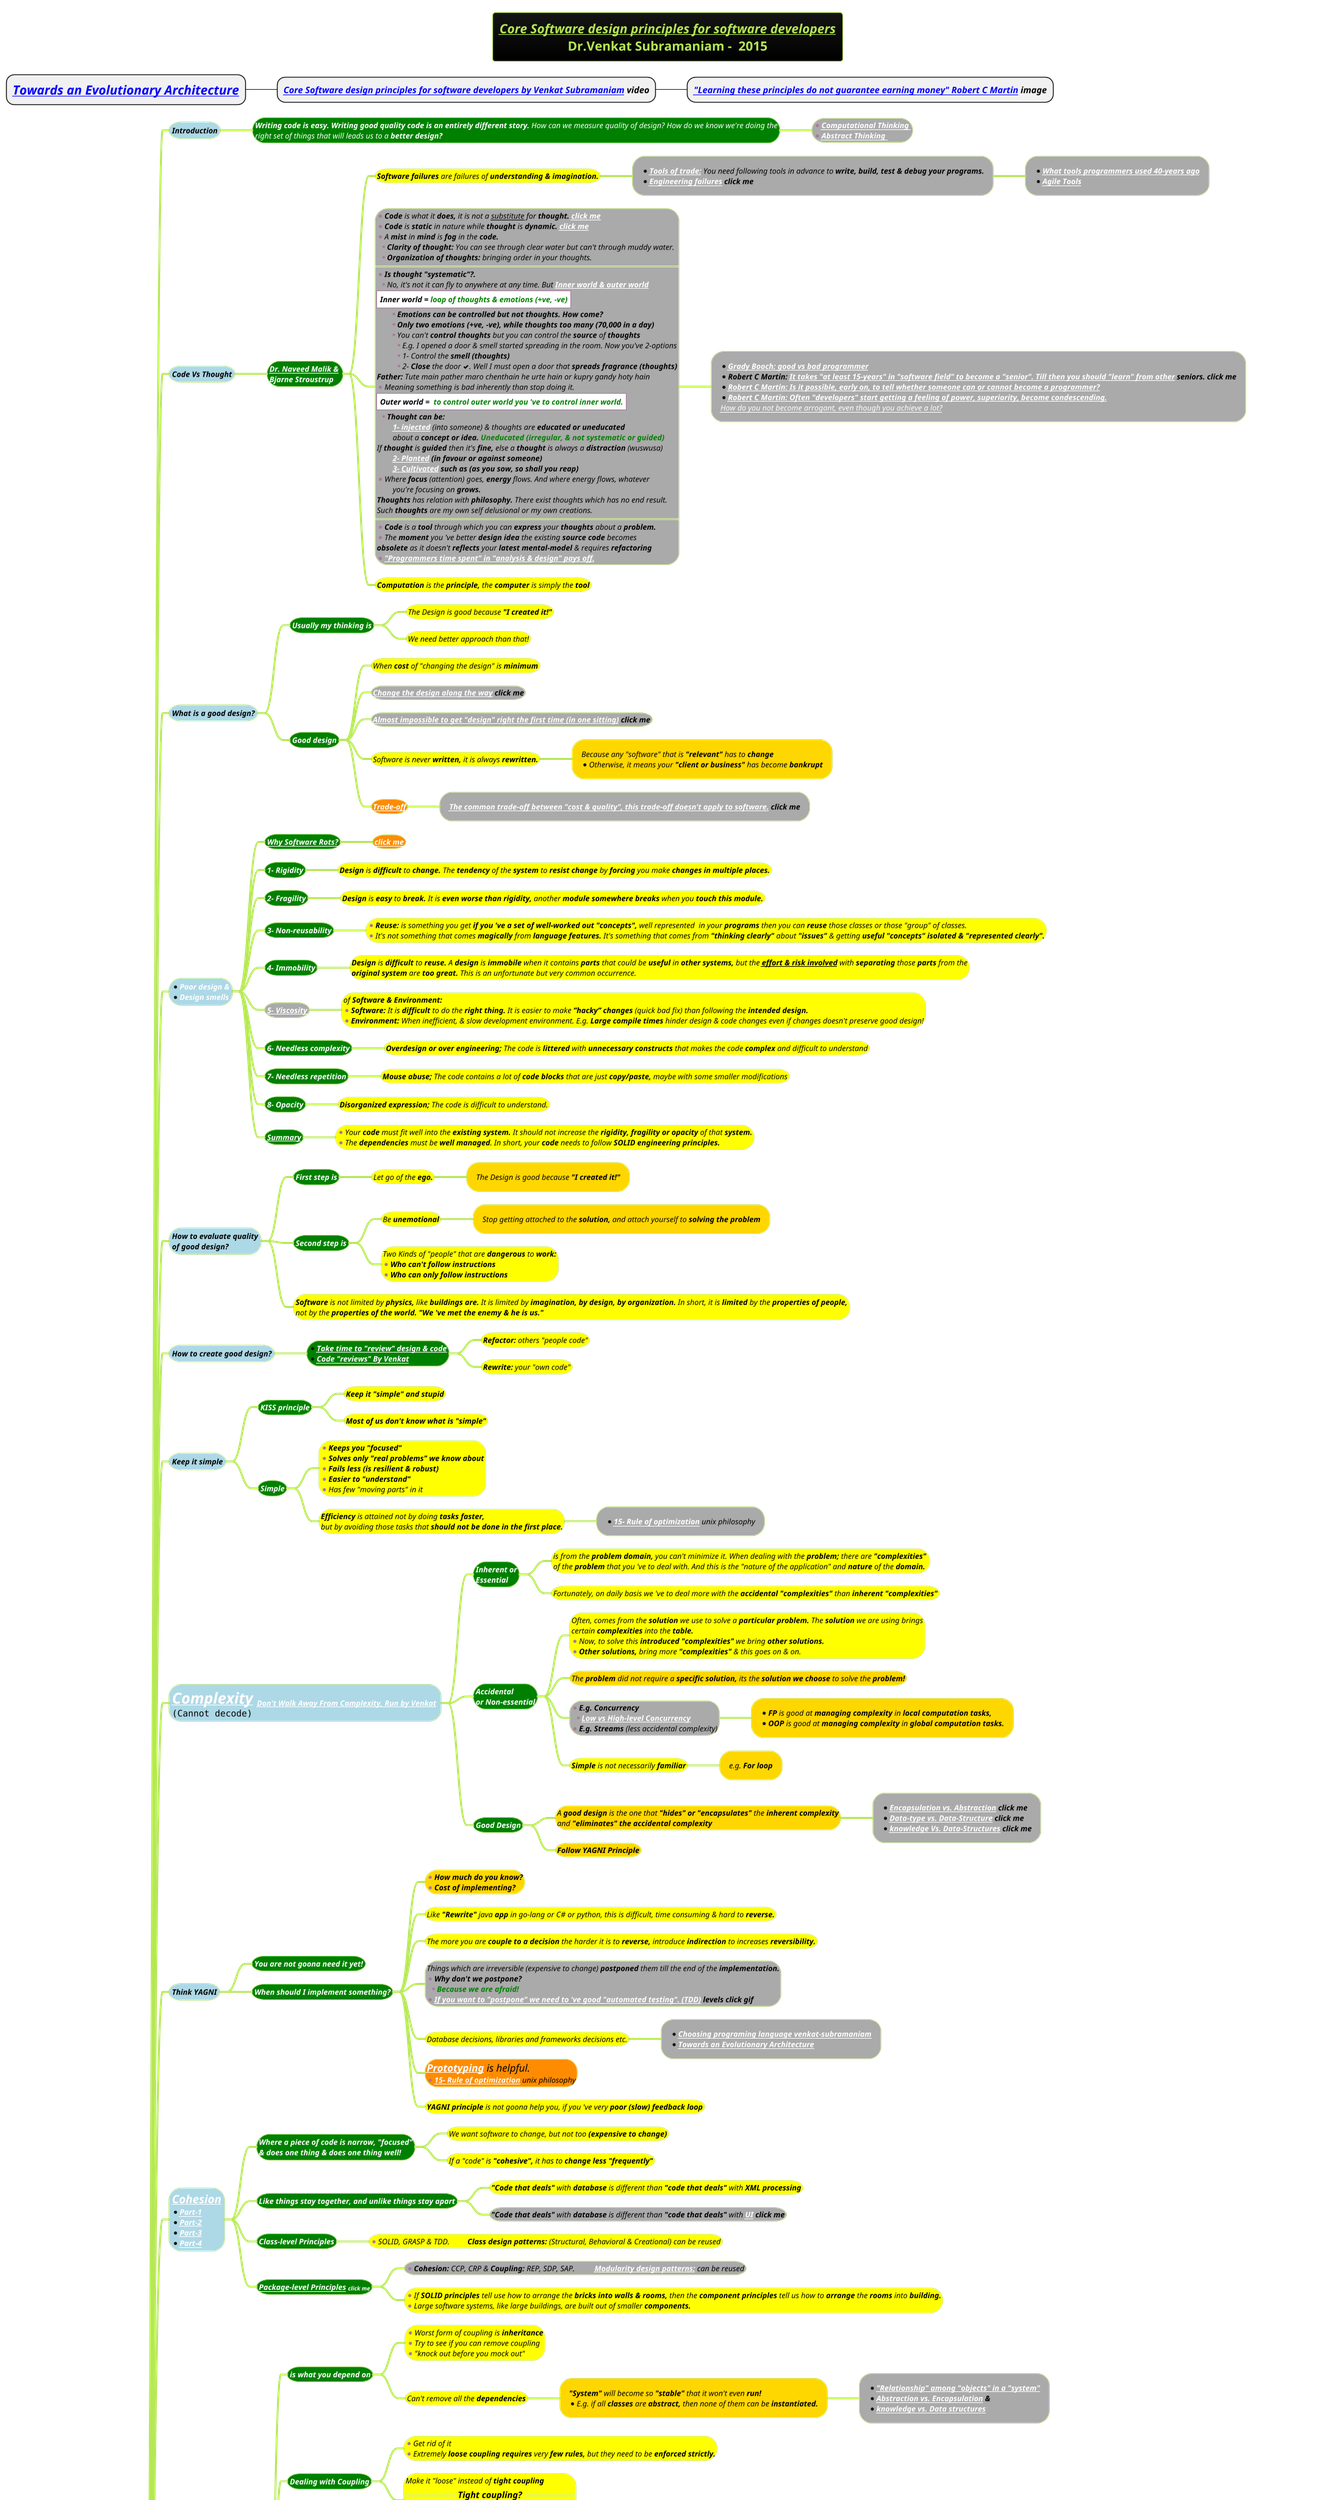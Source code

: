 @startmindmap
title =<i><b><u><size:16>Core Software design principles for software developers\nDr.Venkat Subramaniam -  2015
* ==<i><b>[[docs/3-programming-languages/Venkat-Subramaniam/Towards-an-Evolutionary-Architecture.puml Towards an Evolutionary Architecture]]
** <i><b>[[https://www.youtube.com/watch?v=llGgO74uXMI&ab_channel=Devoxx Core Software design principles for software developers by Venkat Subramaniam]] video
*** <i><b>[[docs/3-programming-languages/Venkat-Subramaniam/images/img_59.png "Learning these principles do not guarantee earning money" Robert C Martin]] image

!theme hacker
'let it stay white, you can change it to yellow if needed or green or some clear color
skinparam hyperlinkColor white

*[#darkblue] <color #white><i>Core Software design \n<color #white><i>principles for software \n<color #white><i>developers\n<img:images/img_254.png{scale=.246}>
**[#lightblue] <i><color #black><size:12>Introduction
***[#green]:<i><color #white><size:12>**Writing code is easy. Writing good quality code is an entirely different story.** How can we measure quality of design? How do we know we're doing the
<i><color #white><size:12>right set of things that will leads us to a <b>better design?;
****[#a] *<i><color #black><size:12><b>[[docs/3-programming-languages/Venkat-Subramaniam/images/img_268.png Computational Thinking ]] \n*<i><color #black><size:12><b>[[docs/1-Requirement-Engineering/Abstract-Thinking.puml Abstract Thinking ]]

**[#lightblue] <i><color #black><size:12>Code Vs Thought
***[#green] <i><color #white><size:12><b>[[docs/3-programming-languages/Venkat-Subramaniam/images/img_475.png Dr. Naveed Malik &]] \n<i><color #white><size:12><b>Bjarne Stroustrup
****[#yellow] <i><color #black><size:12>**Software failures** are failures of <b>understanding & imagination.

*****[#a]:*<i><color #black><size:12>**[[docs/3-programming-languages/Venkat-Subramaniam/images/img_137.png Tools of trade:]]** You need following tools in advance to <b>write, build, test & debug your programs.
*<i><color #black><size:12><b>[[docs/3-programming-languages/Venkat-Subramaniam/images/img_156.png Engineering failures]] click me;
******[#a] *<i><color #black><size:12><b>[[docs/3-programming-languages/Venkat-Subramaniam/images/img_284.png What tools programmers used 40-years ago]] \n*<i><color #black><size:12><b>[[docs/3-programming-languages/Venkat-Subramaniam/images/img_467.png Agile Tools]]

****[#a]:*<i><color #black><size:12>**Code** is what it **does,** it is not a <U>substitute</u> for <b>thought. [[docs/3-programming-languages/Venkat-Subramaniam/images/img_132.png click me]]
*<i><color #black><size:12>**Code** is **static** in nature while **thought** is <b>dynamic. [[docs/3-programming-languages/Venkat-Subramaniam/images/img_133.png click me]]
*<i><color #black><size:12>A **mist** in **mind** is **fog** in the **code.**
**<i><color #black><size:12>**Clarity of thought:** You can see through clear water but can't through muddy water.
**<i><color #black><size:12>**Organization of thoughts:** bringing order in your thoughts.
====
*<i><color #black><size:12><b>Is thought "systematic"?.
**<i><color #black><size:12>No, it's not it can fly to anywhere at any time. But <b>[[docs/3-programming-languages/Venkat-Subramaniam/inner-world-vs-outer-world.puml Inner world & outer world]]
|<#white><i><color #black><size:12><b>Inner world = <color #green>loop of thoughts & emotions (+ve, -ve)|
****<i><color #black><size:12><b>Emotions can be controlled but not thoughts. How come?
****<i><color #black><size:12><b>Only two emotions (+ve, -ve), while thoughts too many (70,000 in a day)
****<i><color #black><size:12>You can't **control thoughts** but you can control the **source** of <b>thoughts
*****<i><color #black><size:12>E.g. I opened a door & smell started spreading in the room. Now you've 2-options
*****<i><color #black><size:12>1- Control the <b>smell (thoughts)
*****<i><color #black><size:12>2- **Close** the door <&check>. Well I must open a door that <b>spreads fragrance (thoughts)
<i><color #black><size:12>**Father:** Tute main pather maro chenthain he urte hain or kupry gandy hoty hain
*<i><color #black><size:12>Meaning something is bad inherently than stop doing it.
|<#white><i><color #black><size:12><b>Outer world = <color #green> to control outer world you 've to <b>control inner world.|
**<i><color #black><size:12>**Thought can be:**
<i><color #black><size:12>\t**[[docs/3-programming-languages/Venkat-Subramaniam/images/img_2.jpg 1- injected]]** (into someone) & thoughts are <b>educated or uneducated
<i><color #black><size:12>\tabout a <b>concept or idea. <color #green>Uneducated (irregular, & not systematic or guided)
<i><color #black><size:12>If **thought** is **guided** then it's **fine,** else a **thought** is always a **distraction** (wuswusa)
<i><color #black><size:12><b>\t[[docs/3-programming-languages/Venkat-Subramaniam/images/img_2.jpg 2- Planted]] (in favour or against someone)
<i><color #black><size:12><b>\t[[docs/3-programming-languages/Venkat-Subramaniam/images/img_2.jpg 3- Cultivated]] such as (as you sow, so shall you reap)
*<i><color #black><size:12>Where **focus** (attention) goes, **energy** flows. And where energy flows, whatever
<i><color #black><size:12>\tyou're focusing on <b>grows.
<i><color #black><size:12>**Thoughts** has relation with **philosophy.** There exist thoughts which has no end result.
<i><color #black><size:12>Such **thoughts** are my own self delusional or my own creations.
====
*<i><color #black><size:12>**Code** is a **tool** through which you can **express** your **thoughts** about a <b>problem.
*<i><color #black><size:12>The **moment** you 've better **design idea** the existing **source code** becomes
<i><color #black><size:12>**obsolete** as it doesn't **reflects** your **latest mental-model** & requires <b>refactoring
*<i><color #black><size:12><b>[[docs/3-programming-languages/Venkat-Subramaniam/images/img_420.png "Programmers time spent" in "analysis & design" pays off.]];

*****[#a]:*<i><color #black><size:12><b>[[docs/3-programming-languages/Venkat-Subramaniam/images/img_134.png Grady Booch: good vs bad programmer]]
*<i><color #black><size:12><b>Robert C Martin: [[docs/3-programming-languages/Venkat-Subramaniam/images/img_146.png It takes "at least 15-years" in "software field" to become a "senior". Till then you should "learn" from other]] seniors. click me
*<i><color #black><size:12><b>[[docs/3-programming-languages/Venkat-Subramaniam/images/img_135.png Robert C Martin: Is it possible, early on, to tell whether someone can or cannot become a programmer?]]
*<i><color #black><size:12><b>[[docs/3-programming-languages/Venkat-Subramaniam/images/img_136.png Robert C Martin: Often "developers" start getting a feeling of power, superiority, become condescending.]]
<i><color #black><size:12>[[docs/3-programming-languages/Venkat-Subramaniam/images/img_136.png How do you not become arrogant, even though you achieve a lot?]];

****[#yellow] <i><color #black><size:12>**Computation** is the **principle,** the **computer** is simply the <b>tool
**[#lightblue] <i><color #black><size:12>What is a good design?
***[#green] <i><color #white><size:12><b>Usually my thinking is
****[#yellow] <i><color #black><size:12>The Design is good because <b>"I created it!"
****[#yellow] <i><color #black><size:12>We need better approach than that!
***[#green] <i><color #white><size:12><b>Good design
****[#yellow] <i><color #black><size:12>When **cost** of "changing the design" is <b>minimum
****[#a] <b><i><color #black><size:12>[[docs/3-programming-languages/Venkat-Subramaniam/images/img_98.png Change the design along the way]] click me
****[#a] <i><color #black><size:12><b>[[docs/3-programming-languages/Venkat-Subramaniam/images/img_98.png Almost impossible to get "design" right the first time (in one sitting)]] click me
****[#yellow] <i><color #black><size:12>Software is never **written,** it is always <b>rewritten.
*****[#gold] <i><color #black><size:12>Because any "software" that is **"relevant"** has to <b>change\n*<i><color #black><size:12>Otherwise, it means your **"client or business"** has become <b>bankrupt
****[#darkorange] <i><color #white><size:12><b>[[docs/3-programming-languages/Venkat-Subramaniam/images/img_241.png Trade-off]]
*****[#a] <b><i><color #black><size:12>[[docs/3-programming-languages/Venkat-Subramaniam/images/img_241.png The common trade-off between "cost & quality", this trade-off doesn't apply to software.]] click me

**[#lightblue] *<i><color #white><size:12><b>Poor design &\n*<i><color #white><size:12><b>Design smells
***[#green] <i><color #white><size:12><b>[[docs/3-programming-languages/Venkat-Subramaniam/what-is-agile-design.puml Why Software Rots?]]
****[#darkorange] <i><color #white><size:12><b>[[docs/3-programming-languages/Venkat-Subramaniam/what-is-agile-design.puml click me]]
***[#green] <i><color #white><size:12><b>1- Rigidity
****[#yellow] <i><color #black><size:12>**Design** is **difficult** to <b>change.</b> The **tendency** of the **system** to **resist change** by **forcing** you make <b>changes in multiple places.
***[#green] <i><color #white><size:12><b>2- Fragility
****[#yellow] <i><color #black><size:12>**Design** is **easy** to <b>break. </b>It is **even worse than rigidity,** another **module somewhere breaks** when you <b>touch this module.
***[#green] <i><color #white><size:12><b>3- Non-reusability
****[#yellow]:*<i><color #black><size:12>**Reuse:** is something you get **if you 've a set of well-worked out "concepts",** well represented  in your **programs** then you can **reuse** those classes or those "group" of classes.
*<i><color #black><size:12>It's not something that comes **magically** from **language features.** It's something that comes from **"thinking clearly"** about **"issues"** & getting <b>useful "concepts" isolated & "represented clearly".;
***[#green] <i><color #white><size:12><b>4- Immobility
****[#yellow]:<i><color #black><size:12>**Design** is **difficult** to <b>reuse.</b> A **design** is **immobile** when it contains **parts** that could be **useful** in **other systems,** but the <u><b>effort & risk involved</b></u> with **separating** those **parts** from the
<i><color #black><size:12>**original system** are **too great.** This is an unfortunate but very common occurrence.;
***[#a] <i><color #white><size:12><b>[[docs/3-programming-languages/Venkat-Subramaniam/images/img_511.png 5- Viscosity]]
****[#yellow]:<i><color #black><size:12>of <b>Software & Environment:
*<i><color #black><size:12>**Software:** It is **difficult** to do the <b>right thing.</b> It is easier to make **”hacky” changes** (quick bad fix) than following the <b>intended design.
*<i><color #black><size:12>**Environment:** When inefficient, & slow development environment. E.g. **Large compile times** hinder design & code changes even if changes doesn't preserve good design!;
***[#green] <i><color #white><size:12><b>6- Needless complexity
****[#yellow] <i><color #black><size:12><b>Overdesign or over engineering;</b> The code is **littered** with **unnecessary constructs** that makes the code **complex** and difficult to understand
***[#green] <i><color #white><size:12><b>7- Needless repetition
****[#yellow] <i><color #black><size:12><b>Mouse abuse;</b> The code contains a lot of **code blocks** that are just **copy/paste,** maybe with some smaller modifications
***[#green] <i><color #white><size:12><b>8- Opacity
****[#yellow] <i><color #black><size:12><b>Disorganized expression;</b> The code is difficult to understand.
***[#green] <i><color #white><size:12><b>[[docs/3-programming-languages/Venkat-Subramaniam/images/img_468.png Summary]]
****[#yellow] *<i><color #black><size:12>Your **code** must fit well into the **existing system.** It should not increase the **rigidity, fragility or opacity** of that <b>system.\n*<i><color #black><size:12>The **dependencies** must be **well managed**. In short, your **code** needs to follow <b>SOLID engineering principles.
**[#lightblue] <i><color #black><size:12>How to evaluate quality\n<i><color #black><size:12>of good design?
***[#green] <i><color #white><size:12><b>First step is
****[#yellow] <i><color #black><size:12>Let go of the <b>ego.
*****[#gold] <i><color #black><size:12>The Design is good because <b>"I created it!"
***[#green] <i><color #white><size:12><b>Second step is
****[#yellow] <i><color #black><size:12>Be <b>unemotional
*****[#gold] <i><color #black><size:12>Stop getting attached to the **solution,** and attach yourself to <b>solving the problem
****[#yellow] <i><color #black><size:12>Two Kinds of "people" that are **dangerous** to <b>work:\n*<b><i><color #black><size:12>Who can't follow instructions \n*<b><i><color #black><size:12>Who can only follow instructions
***[#yellow] <i><color #black><size:12>**Software** is not limited by **physics,** like **buildings are.** It is limited by **imagination, by design, by organization.** In short, it is **limited** by the <b>properties of people,\n<i><color #black><size:12>not by the <b>properties of the world. "We 've met the enemy & he is us."

**[#lightblue] <i><color #black><size:12>How to create good design?
***[#green] *<i><color #white><size:12><b>[[docs/3-programming-languages/Venkat-Subramaniam/images/img_131.png Take time to "review" design & code]] \n*<i><color #white><size:12><b>[[docs/3-programming-languages/Venkat-Subramaniam/Code-Review-you-said.puml Code "reviews" By Venkat]]
****[#yellow] <i><color #black><size:12><b>Refactor:</b> others "people code"
****[#yellow] <i><color #black><size:12><b>Rewrite:</b> your "own code"



**[#lightblue] <i><color #black><size:12>Keep it simple
***[#green] <i><color #white><size:12><b>KISS principle
****[#yellow] <i><color #black><size:12><b>Keep it "simple" and stupid
****[#yellow] <i><color #black><size:12><b>Most of us don't know what is <b>"simple"

***[#green] <i><color #white><size:12><b>Simple
****[#yellow]:*<i><color #black><size:12><b>Keeps you "focused"
*<i><color #black><size:12><b>Solves only "real problems" we know about
*<i><color #black><size:12><b>Fails less (is resilient & robust)
*<i><color #black><size:12><b>Easier to "understand"
*<i><color #black><size:12>Has few "moving parts" in it;

****[#yellow] <i><color #black><size:12><b>Efficiency</b> is attained not by doing <b>tasks faster,\n<i><color #black><size:12>but by avoiding those tasks that <b>should not be done in the first place.
*****[#a] *<i><color #black><size:12>**[[docs/3-programming-languages/Venkat-Subramaniam/Unix-Philosophy.puml 15- Rule of optimization]]** unix philosophy
**[#lightblue] <i><color #black><size:24>[[docs/3-programming-languages/Venkat-Subramaniam/images/complexity-knowledge-and-Modularity.jpg Complexity]] <size:12>[[docs/3-programming-languages/Venkat-Subramaniam/Do-not-Walk-Away-From-Complexity-Run.puml Don't Walk Away From Complexity, Run by Venkat]] \n<img:images/img_32.png>
***[#green] <i><color #white><size:12><b>Inherent or\n<i><color #white><size:12><b>Essential
****[#yellow] <i><color #black><size:12>is from the **problem domain,** you can't minimize it. When dealing with the **problem;** there are **"complexities"** \n<i><color #black><size:12>of the **problem** that you 've to deal with. And this is the "nature of the application" and **nature** of the <b>domain.
****[#yellow] <i><color #black><size:12>Fortunately, on daily basis we 've to deal more with the <b>accidental "complexities"</b> than <b>inherent "complexities"
***[#green] <i><color #white><size:12><b>Accidental \n<i><color #white><size:12><b>or Non-essential
****[#yellow]:<i><color #black><size:12>Often, comes from the **solution** we use to solve a **particular problem.** The **solution** we are using brings
<i><color #black><size:12>certain **complexities** into the <b>table.
*<i><color #black><size:12>Now, to solve this **introduced "complexities"** we bring <b>other solutions.
*<i><color #black><size:12>**Other solutions,** bring more **"complexities"** & this goes on & on.;
****[#gold] <i><color #black><size:12>The **problem** did not require a **specific solution,** its the **solution we choose** to solve the <b>problem!
****[#a] *<i><color #black><size:12><b>E.g. Concurrency \n**<i><color #black><size:12><b>[[docs/3-programming-languages/Venkat-Subramaniam/Imperative-vs-Functional-Which-one-to-Choose.puml Low vs High-level Concurrency]] \n*<i><color #black><size:12><b>E.g. Streams </b>(less accidental complexity)
*****[#gold] *<i><color #black><size:12>**FP** is good at **managing complexity** in **local computation tasks,** \n*<i><color #black><size:12>**OOP** is good at **managing complexity** in <b>global computation tasks.
****[#yellow] <i><color #black><size:12>**Simple** is not necessarily <b>familiar
*****[#gold] <i><color #black><size:12>e.g. <b>For loop
***[#green] <i><color #white><size:12><b>Good Design
****[#gold] <i><color #black><size:12>A **good design** is the one that **"hides" or "encapsulates"** the <b>inherent complexity\n<i><color #black><size:12>and <b>"eliminates" the <b>accidental complexity
*****[#a]:*<b><i><color #black><size:12>[[docs/3-programming-languages/Venkat-Subramaniam/images/img_346.png Encapsulation vs. Abstraction]] click me
*<b><i><color #black><size:12>[[docs/3-programming-languages/Venkat-Subramaniam/images/img_346.png Data-type vs. Data-Structure]] click me
*<b><i><color #black><size:12>[[docs/3-programming-languages/Venkat-Subramaniam/images/knowledge-and-data-structure.drawio.png knowledge Vs. Data-Structures]] click me;
****[#gold] <i><color #black><size:12><b>Follow YAGNI Principle
**[#lightblue] <i><color #black><size:12>Think YAGNI
***[#green] <i><color #white><size:12><b>You are not goona need it yet!
***[#green] <i><color #white><size:12><b>When should I implement something?
****[#gold] *<i><color #black><size:12><b>How much do you know? \n*<i><color #black><size:12><b>Cost of implementing?
****[#yellow] <i><color #black><size:12>Like **"Rewrite"** java **app** in go-lang or C# or python, this is difficult, time consuming & hard to <b>reverse.
****[#yellow] <i><color #black><size:12>The more you are **couple to a decision** the harder it is to **reverse,** introduce **indirection** to increases <b>reversibility.
****[#a]:<i><color #black><size:12>Things which are irreversible (expensive to change) **postponed** them till the end of the <b>implementation.
*<b><i><color #black><size:12>Why don't we postpone?
**<b><i><color #green><size:12>Because we are afraid!
*<b><i><color #black><size:12>[[docs/books/1-books-backlog/software-testing/gif/testing.adoc If you want to "postpone" we need to 've good "automated testing". (TDD)]] levels click gif;
****[#yellow] <i><color #black><size:12>Database decisions, libraries and frameworks decisions etc.
*****[#a] *<b><i><color #black><size:12>[[docs/3-programming-languages/Venkat-Subramaniam/mixed-paradigms-(the-method-to-madness).puml Choosing programing language venkat-subramaniam]] \n*<i><b>[[docs/3-programming-languages/Venkat-Subramaniam/Towards-an-Evolutionary-Architecture.puml Towards an Evolutionary Architecture]]
****[#darkorange] <i><color #black><size:16>**[[docs/1-Requirement-Engineering/MVP-PoC-and-case-study/Prototyping.puml Prototyping]]** is helpful. \n*<i><color #black><size:12>**[[docs/3-programming-languages/Venkat-Subramaniam/Unix-Philosophy.puml 15- Rule of optimization]]** unix philosophy
****[#yellow] <i><color #black><size:12>**YAGNI principle** is not goona help you, if you 've very <b>poor (slow) feedback loop

**[#lightblue]:<i><color #black><size:18>[[docs/3-programming-languages/Venkat-Subramaniam/images/img_76.png Cohesion]]
*<i><color #black><size:12>[[docs/3-programming-languages/Venkat-Subramaniam/images/img_500.png Part-1]]
*<i><color #black><size:12>[[docs/3-programming-languages/Venkat-Subramaniam/images/img_501.png Part-2]]
*<i><color #black><size:12>[[docs/3-programming-languages/Venkat-Subramaniam/images/img_502.png Part-3]]
*<i><color #black><size:12>[[docs/3-programming-languages/Venkat-Subramaniam/images/img_503.png Part-4]];
***[#green] <i><color #white><size:12><b>Where a piece of code is narrow, "focused"\n<i><color #white><size:12><b>& does one thing & does one thing well!
****[#yellow] <i><color #black><size:12>We want software to change, but not too <b>(expensive to change)
****[#yellow] <i><color #black><size:12>If a "code" is **"cohesive",** it has to <b>change less "frequently"
***[#green] <i><color #white><size:12><b>Like things stay together, and unlike things stay apart
****[#yellow] <i><color #black><size:12>**"Code that deals"** with **database** is different than **"code that deals"** with <b>XML processing
****[#a] <i><color #black><size:12>**"Code that deals"** with **database** is different than **"code that deals"** with <b>[[docs/1-Requirement-Engineering/MVP-PoC-and-case-study/UI-UX.puml UI]] click me
***[#green] <i><color #white><size:12><b>Class-level Principles
****[#yellow] *<i><color #black><size:12>SOLID, GRASP & TDD. **\tClass design patterns:** (Structural, Behavioral & Creational) can be reused
***[#green] <i><color #white><size:12><b>[[docs/3-programming-languages/class-and-package-level-SOLID-Principles.puml Package-level Principles]] <size:9>click me
****[#a] *<i><color #black><size:12>**Cohesion:** CCP, CRP & **Coupling:** REP, SDP, SAP.  **\t[[docs/3-programming-languages/Venkat-Subramaniam/images/img_160.png Modularity design patterns:]]** can be reused
****[#yellow]:*<i><color #black><size:12>If **SOLID principles** tell use how to arrange the **bricks into walls & rooms,** then the **component principles** tell us how to **arrange** the **rooms** into <b>building.
*<i><color #black><size:12>Large software systems, like large buildings, are built out of smaller <b>components.;

**[#lightblue] <i><color #black><size:22>[[docs/3-programming-languages/Venkat-Subramaniam/images/img_240.png Coupling]]\n<img:images/img_154.png{scale=.77}>
***[#green] <i><color #white><size:12><b>is what you depend on
****[#yellow]:*<i><color #black><size:12>Worst form of coupling is <b>inheritance
*<i><color #black><size:12>Try to see if you can remove coupling
*<i><color #black><size:12>"knock out before you mock out";

****[#yellow] <i><color #black><size:12>Can't remove all the <b>dependencies
*****[#gold] <i><color #black><size:12>**"System"** will become so **"stable"** that it won't even <b>run!\n*<i><color #black><size:12>E.g. if all **classes** are **abstract,** then none of them can be <b>instantiated.
******[#a] *<i><color #black><size:12><b>[[docs/3-programming-languages/Venkat-Subramaniam/images/img_354.png "Relationship" among "objects" in a "system"]] \n*<i><color #black><size:12><b>[[docs/3-programming-languages/Venkat-Subramaniam/images/img_346.png Abstraction vs. Encapsulation]] & \n*<i><color #white><size:12><b>[[docs/3-programming-languages/Venkat-Subramaniam/images/knowledge-and-data-structure.drawio.png.png knowledge vs. Data structures]]

***[#green] <b><i><color #white><size:12>Dealing with Coupling
****[#yellow] *<i><color #black><size:12>Get rid of it \n*<i><color #black><size:12>Extremely **loose coupling requires** very **few rules,** but they need to be <b>enforced strictly.
****[#yellow]:<i><color #black><size:12>Make it "loose" instead of <b>tight coupling
==<b><i><color #black><size:14>Tight coupling?==
*<i><color #black><size:12>Depending on a <b>class</b> is <b>tight coupling
*<i><color #black><size:12>Depending on an<b> interface</b> is <b>"loose" coupling;
***[#green] <i><color #white><b><size:12>High Cohesion & Coupling
****[#yellow] <i><color #black><size:12><b>"Good design" has "high cohesion" & "low Coupling"


***[#green]:*<i><color #white><b><size:12>[[docs/3-programming-languages/Venkat-Subramaniam/images/decoupling-has-a-price.drawio.png Exposing the Use-Case (Freedom to choose your exposure)]]
*<i><color #white><b><size:12>[[docs/3-programming-languages/Venkat-Subramaniam/images/decoupling-has-a-price.drawio.png Decoupling has a price price:]]
**<i><color #white><b><size:12>[[docs/3-programming-languages/Venkat-Subramaniam/images/decoupling-has-a-price.drawio.png A lot of "data structures" for a simple "write". When adding "reads", it gets worse.]]
<img:images/img_435.png{scale=1}>
*<i><color #white><b><size:12>[[https://www.youtube.com/watch?v=_kPCbBGRl1o&t=3s&ab_channel=TechGuiders Address binding, Address translation & Memory management (O/S) (10-min video )]]
*<i><color #white><b><size:12>[[docs/3-programming-languages/Venkat-Subramaniam/images/img_127.png Library Types (static vs dynamic) & .DLL hell (click me)]]
|<#grey>|<#grey><i><b><size:12><color:white>Compiler Concept|<#blue><i><b><size:12><color:white>Operating System Concept|
|<#brown><i><b><size:12><color:white>Static |<#grey><i><b><size:12><color:white>Loading |<#blue><i><b><size:12><color:white><i><b><size:12><color:white>Linking (is early binding) \n<i><b><size:12><color:white><i><b><size:12><color:white>\t\t [[https://www.youtube.com/watch?v=eW5he5uFBNM&t=9s&ab_channel=HowTo (5-min video)]] \n<i><b><size:12><color:white>While it interacts with O/S loader, it \n<i><b><size:12><color:white>is primarily a compiler concept as it\n<i><b><size:12><color:white>occurs during "compilation phase" |
|<#purple><i><b><size:12><color:white>Dynamic  |<#grey><i><b><size:12><color:white>Linking (is late binding) \t\t [[https://www.youtube.com/watch?v=eW5he5uFBNM&t=9s&ab_channel=HowTo (5-min video)]] \n<i><b><size:12><color:white>It is more related to O/S's <u>"dynamic linking loader",\n<i><b><size:12><color:white>but decision to create a dynamically linked program\n<i><b><size:12><color:white>is often influenced by "compiler options"|<#blue><i><b><size:12><color:white>Loading \t\t\t[[https://www.youtube.com/watch?v=qfGql6sGlZg&ab_channel=TechGuiders (2-min video)]]|
==<i><color #white><b><size:18>The spectrum of "contract types" from "strict to lose"==
|<#blue><img:images/img_46.png{scale=.85}>|<#blue><i><b><size:12><color:white>[[docs/3-programming-languages/Venkat-Subramaniam/gif/api-architecture-style.adoc API architecture styles & contract gif]] \n\n\n<i><b><size:12><color:white>API (OpenAPI or swagger) \n<i><b><size:12><color:white>APIs Vs. Events \n<i><b><size:12><color:white> Can they coexist? \n<i><b><size:14><color:white>[[https://www.youtube.com/embed/3t7pMx35Reg API First or Event First click me]]|;

****[#a] *<i><color #black><size:12><b>[[docs/3-programming-languages/Venkat-Subramaniam/images/img_383.png Latency Number you should know]] & [[docs/3-programming-languages/Venkat-Subramaniam/images/img_384.png Commonly used tech-stack for microservices]] \n*<i><color #black><size:12><b>[[docs/3-programming-languages/Venkat-Subramaniam/images/img_388.png How Data is sent across servers]] & [[docs/3-programming-languages/Venkat-Subramaniam/what-is-api.puml What is an API?]] & [[docs/3-programming-languages/clean-architecture/images/external-interfaces-or-APIs.png What is a webservice?]] & [[docs/3-programming-languages/Venkat-Subramaniam/webservice.puml Webservice]]
****[#a]:*<i><color #black><size:12><b>[[docs/3-programming-languages/Venkat-Subramaniam/gif/types-of-api-testing.adoc Types of API testing]] gif & [[docs/3-programming-languages/Venkat-Subramaniam/gif/api-design-and-security-best-practices.adoc API Design & Security best practices]] gif & [[docs/3-programming-languages/Venkat-Subramaniam/gif/api-architecture-style.adoc API architecture styles & contract]] gif & [[docs/3-programming-languages/Venkat-Subramaniam/gif/bigEndian-little-endian-order.adoc Big Endian Vs. Little Endian order]] gif
*<i><color #black><size:12><b>[[docs/3-programming-languages/Venkat-Subramaniam/gif/message-queues.adoc Message Queue Evolution]] gif;

****[#a]:*<i><color #black><size:12><b>[[docs/3-programming-languages/Venkat-Subramaniam/images/img_360.png Granularity, Unit of deployment & Unit of Reuse]] & [[docs/3-programming-languages/clean-architecture/How-to-Implement-Hexagonal-Architecture.puml Hexagonal Architecture: Structuring a project & the influence of granularity]]
*<i><color #white><size:12><b>[[docs/3-programming-languages/Venkat-Subramaniam/images/img_358.png A "good architecture protects" the majority of the "source code" from those changes. It "leaves" the "decoupling mode open" as an "option" so that]]
<i><color #white><size:12><b>\t [[docs/3-programming-languages/Venkat-Subramaniam/images/img_358.png the "large deployments" can use "one mode", whereas "small deployments" can use another.]]
*<i><color #white><size:12><b>[[docs/3-programming-languages/Venkat-Subramaniam/images/img_358.png What is the best decoupling mode to use? "Dealing" with "service boundaries" where none are needed is a waste of "effort", memory, & cycles.]]
<i><color #white><size:12><b>\t And, yes, I know that the last two are cheap but the first one is not.
**<i><color #black><size:12><b>[[docs/3-programming-languages/Venkat-Subramaniam/images/img_358.png Conclusion: Decoupling mode of a system is one of those things that is likely to change with time.]]
**<i><color #black><size:12><b>[[docs/3-programming-languages/architectural-characteristics/large-vs-small-Deployments.puml Large vs. small deployments & Deployment sizes]];
****[#darkorange] <i><color #black><size:12><b>[[docs/3-programming-languages/Venkat-Subramaniam/Architecting-Distributed-Cloud-Apps.puml Distributed Architecture & Cloud apps]]
*****[#a] *<i><color #black><size:12><b>[[docs/3-devops/images/kubernetes.puml "Kuberenetes cluster"]] is good for systems involving "syncrhronous communication" like e.g. "microservices"\n*<i><color #black><size:12><b>[[docs/cloud-computing/AWS-Cloud/serverless.puml "AWS lambda" (Serverless)]] is good in reactive systems involving "asynchronous communication" e.g. EDA
****[#a] <i><color #black><size:12><b>[[docs/3-programming-languages/Venkat-Subramaniam/images/img_258.png History of Components]] click me [[docs/3-programming-languages/Venkat-Subramaniam/images/img_429.png Heart of CBD]] & [[docs/3-programming-languages/Venkat-Subramaniam/images/img_425.png More on "Components"]] & [[docs/3-programming-languages/Venkat-Subramaniam/images/img_377.png Build Tools (Maven)]] click me
****[#yellow]:<i><color #black><size:12>**How do yo decouple one module from another?** That depends on the **level of decoupling you need.** Sometimes simply extracting code
<i><color #black><size:12>into a separate function is enough. More often, it's better to move all the **related code** into a **separate class** & even a separate **source file.**
<i><color #black><size:12>And in extreme cases, you want to put those classes behind <b>polymorphic interfaces.;


****[#a]:*<i><color #black><size:12>**Modules:** are a **new** way of "grouping" <b>codes & data.
*<i><color #black><size:12>**Modularity:** is not an **OOP**  "concept" it's **decoupled** from <b>OOP.
*<i><color #black><size:12><b>[[docs/3-programming-languages/Venkat-Subramaniam/images/img_79.png We need "flexibility" at "joints or layers" of the "system"]] click me
==<i><color #black><size:14><b>How to "organize tests" in "modular" world?==
*<i><color #black><size:12><b>[[docs/3-programming-languages/Venkat-Subramaniam/images/img_155.png Organize tests in modular world]];

*****[#a]:*<i><color #black><size:12><b>[[docs/3-programming-languages/JVM-ecosystem/java/simple-jar-vs-modular-jar.puml Simple .jar vs modular .jar]] click me
*<i><color #black><size:12><b>[[docs/3-programming-languages/JVM-ecosystem/java/java-9-onwards.puml Java-9 onwards]] click me
*<i><color #black><size:12><b>[[docs/3-programming-languages/Venkat-Subramaniam/what-is-modularity-in-java.puml What is modularity in Java]] click me
|<#blue><i><color #white><size:12><b>[[docs/3-programming-languages/Venkat-Subramaniam/module-design-guidelines-(size-and-weight).puml Module Design Guidelines (size & weight)]] click me|;

****[#a]:<i><color #black><size:12>An important <u>**"part of structuring software"**</u> that **SOLID** doesn't cover is <u><b>"how to group classes into packages & components"
<i><color #white><size:12>in a way that makes it **"scale",** both when the
<i><color #black><b><size:12>[[docs/3-programming-languages/Venkat-Subramaniam/images/img_94.png 1- "application itself grows" but also when the number of]] click me
<i><color #pink><b><size:12>[[docs/3-programming-languages/Venkat-Subramaniam/images/img_95.png 2- "teams  & developers" working with the "code" grows.]] click me;
****[#a] <i><color #black><b><size:12>Large Scale Software development: [[docs/3-programming-languages/Venkat-Subramaniam/component-based-development-CBD.puml Component Based Development (CBD)]] click me
****[#a] <i><color #black><b><size:12>[[docs/3-programming-languages/Venkat-Subramaniam/images/img_109.png How source code (components, .jars, .DLL etc.) gets converted into code?]] Compilation, linking & loading both static & dynamic , & assembling

****[#yellow] <i><color #black><b><size:12>In general:
*****[#darkorange]:<i><color #black><size:12>**Logical design** (classes & packages) impacts <color #white><b> [[docs/3-programming-languages/Venkat-Subramaniam/Towards-an-Evolutionary-Architecture.puml "extensibility"]]
====
*<i><color #black><size:12>**Methods:** one function calling another "function". <b>requires recompilation &  static linking
*<i><color #black><size:12>**Modules:** one function calling another "function". <b>requires no recompilation & supports dynamic linking;
*****[#a]:<i><color #black><size:12>**Physical design** (.jar) impacts <color #white><b>"re-usability & usability"
====
*<i><color #black><size:12>**Components:** "communication" with each other using "socket, shared memory, IPC, mail boxes or message queues"
<i><color #black><size:12> **"components"** are **"linked"** <b>statically or dynamically.</b> E.g. <b>.Jar, DLL, etc.
**<i><color #black><size:12>**Components "Classification":**
|<#white><i><color #green><size:12><b>1- Compile time, |<#grey><i><color #white><size:12><b>In "compiled" languages, "components" are aggregations (collections) of <u>"binary files".|
|<#white><i><color #green><size:12><b>2- Some exist only at link time,|<#blue><i><color #white><size:12><b>In "interpreted" languages, "components" are aggregations of <u>"source files".|
|<#white><i><color #green><size:12><b>3- Some exist only at runtime &|<#grey><i><color #white><size:12><b>In all languages, "components" are the granule of <u>"deployment"|
|<#white><i><color #green><size:12><b>4- Some exist at more than one time.|<#grey> |
*<color #black><size:12><i><b>.War:</b> many ".Jar" inside a <b>.war file;
***[#green] <i><color #white><b><size:12>Boundary Anatomy (structure, framework, composition)
****[#darkorange] <i><color #black><size:12>The **<u>"architecture"</u>** of a **<u>"System"</u>** is defined by a <u>**set of "software components"**</u> \n<i><color #black><size:12>& the **boundaries** that <u><b>separate</u> them. from book "Clean Architecture"
*****[#yellow] <i><color #black><size:12>**1-** Crossing Boundaries. How? use <b>DIP\n<i><color #black><size:12>**2-** Which **data** crosses boundaries? simple <b>DTO's
***[#green] <i><color #white><size:12><b>Many Ways to decouple \n<i><b><color:pink><size:18>"use cases & layers"
****[#gold] <i><color #black><size:12><b>Source level
*****[#darkorange] <i><color #black><size:12><b>[[docs/3-programming-languages/Venkat-Subramaniam/images/img_466.png "TDD" can help here]] click me
****[#gold] <i><color #black><size:12><b>Deployment level
*****[#darkorange] <i><color #black><size:12><b>is modular monolith
****[#darkorange] <i><color #black><size:12><b>[[docs/3-programming-languages/Venkat-Subramaniam/Micro-services.puml Service level]]
*****[#a] <i><color #black><size:12><b>[[docs/3-programming-languages/Venkat-Subramaniam/images/img_96.png Decoupling modes (Again)]]
******[#a] <i><color #black><size:12><b>[[docs/3-programming-languages/Venkat-Subramaniam/images/img_130.png The missing advice]]
****[#a]:<i><color #black><size:12>It's not difficult to imagine that a **"System"** that runs comfortably on **"one server"** right now **"might grow"** to the point where some of its **"components"** ought ('ve to) to run
<i><color #black><size:12>on **separate server**. While the **"System"** runs on single server, the **"source-level" decoupling** might be sufficient. Later, however, it might **require decoupling** to
<i><color #black><size:12>**deployable units, or even "services"**. <b>[[docs/3-programming-languages/Venkat-Subramaniam/images/img_54.jpg click me]] & [[a Conway's law]] click me;
***[#green] <i><color #white><b><size:12>Software component \n<i><color #white><b><size:12>boundaries means:
****[#darkorange] <i><color #black><size:12>**1- Boundary** crossing at <b>runtime:\n<i><color #black><size:12> <b>(source code dependencies)
*****[#a]:*<i><color #black><size:12>**Communication** through <b>function calling.
**<i><color #green><size:12><b>f.(o) is same as o.f()
*<i><color #black><size:12>**Communication** is <b>fast & inexpensive
*<i><color #black><size:12>requires <b>[[docs/3-programming-languages/Venkat-Subramaniam/images/img_109.png recompilation & static linking]]
*<i><color #black><size:12>"components" are delivered as <b>source code
|<#blue><i><color #white><size:12>function calling is on "same" <b>processor & address space|;
******[#yellow] <i><color #black><size:12><img:images/img_48.png> <img:images/img_53.jpg{scale=0.89}> <img:images/img_49.png{scale=0.72}>
****[#darkorange] <i><color #black><size:12>**2- Deployment**\n<i><color #black><size:12><b>component boundary
*****[#a]:*<i><color #black><size:12>**Communication** through <b>function calling
*<i><color #black><size:12>**Communication** is <b>fast & inexpensive
*<i><color #black><size:12>requires <b>[[docs/3-programming-languages/Venkat-Subramaniam/images/img_109.png no recompilation & supports dynamic linking]]
**<i><color #black><size:12>**changes** to the **"source code"** in one **module/class** don't
<i><color #black><size:12>     force others to be <b>[[docs/3-programming-languages/Venkat-Subramaniam/Micro-services.puml rebuilt & redeployed.]]
*<i><color #black><size:12>"components" are delivered as <b>.Jar, DLL, .class files in java
|<#blue><i><color #white><size:12>function calling is on "same" <b>processor & address space|;
******[#yellow] |<#blue><i><color #white><size:12><b>[[docs/3-programming-languages/Venkat-Subramaniam/images/img_278.png Hierarchical Structure Vs. Decomposition; click]] |\n<img:images/img_47.png{scale=1.1}>    <img:images/img_50.png{scale=.99}> \n|<#blue><b><i><size:12>[[http://sunnyday.mit.edu/16.355/parnas-criteria.html Parnas 1972 article click me]]|<#black><i><size:12><b>[[https://hackernoon.com/how-to-decompose-a-system-into-modules-796bd941f036 Another article]] |
*******[#a]:<i><color #black><size:12>**[[docs/3-programming-languages/Venkat-Subramaniam/images/complexity-knowledge-and-Modularity.jpg Modularity]]** decreases the **model-code gap** & increases <b>"abstraction"
<img:images/img_53.png{scale=0.8}>
<i><color #black><size:12>Still **cost is higher** because you 've to know about <b>[[docs/3-programming-languages/Venkat-Subramaniam/images/complexity-knowledge-and-Modularity.jpg modularity]] click me
*<i><color #black><size:12><b>[[docs/3-programming-languages/Venkat-Subramaniam/On-the-Criteria-To-Be-Used-in-Decomposing-Systems-into-Modules-by-David-Parnas.puml "On the Criteria To Be Used in Decomposing Systems into Modules" by David Parnas]]
*<i><color #black><size:12><b>[[docs/3-programming-languages/Venkat-Subramaniam/On-the-Criteria-To-Be-Used-in-Decomposing-Systems-into-Modules-by-David-Parnas.puml In discussion of system structure it is easy to confuse the benefits of a]]
<i><color #white><size:12><b>[[docs/3-programming-languages/Venkat-Subramaniam/On-the-Criteria-To-Be-Used-in-Decomposing-Systems-into-Modules-by-David-Parnas.puml "good decomposition" with those of a "hierarchical structure"]].;

****[#darkorange] <i><color #black><size:12>**3- Thread boundary**
*****[#yellow]:<i><color #black><size:12>are not **boundaries** both:
<i><color #black><size:12>**1- Source code dependencies** &
<i><color #black><size:12>**2- Deployment component boundary** can make use of <b>threads.;
******[#a] *<i><color #black><size:12><b>Thread diagram notation reusable[[docs/3-programming-languages/Venkat-Subramaniam/images/img_131.jpg click me]] \n*<i><color #black><size:12><b>[[docs/3-programming-languages/Venkat-Subramaniam/images/img_361.png Program Vs. Process Vs. Thread]] & [[docs/3-programming-languages/Venkat-Subramaniam/gif/coroutine.adoc Thread vs Coroutine]] click me
****[#darkorange] <i><color #black><size:12>**4- Local Process boundary**
*****[#a]:*<b><i><color #black><size:12>[[docs/books/1-books-backlog/operating-system/operating-system.puml local processes "communicate" with each other using "socket, shared memory, IPC, mail boxes or message queues"]]
*<i><color #black><size:12>**Communication** across **local process boundaries** involve:
**<i><color #black><size:12><b>[[docs/books/1-books-backlog/operating-system/operating-system.puml operating system calls, data marshalling & decoding, & inter-process context switches which are moderately expensive]]
*<i><color #black><size:12>**Communication** is <b>fast & expensive
*<i><color #black><size:12>local processes can be <b>[[docs/3-programming-languages/Venkat-Subramaniam/images/img_109.png statically or dynamically linked]] click me
*<i><color #yellow><size:12>**"Components"** are delivered in <b>binary or .Jar, DLL</b> or some equivalent form.
|<#blue><i><color #yellow><size:12>Processes execute on "same" <b>processor or multi-core but "separate address space". [[docs/books/1-books-backlog/operating-system/operating-system.puml click me]]|;
******[#a] *<i><color #white><size:12><b>[[docs/3-programming-languages/Venkat-Subramaniam/images/img_253.png "Modularity" can be achieved without resorting (alternating) \nto "process isolation" (separate address space).]] \n*<i><color #white><size:12><b>[[docs/3-programming-languages/JVM-ecosystem/OSGi-Framework.puml OSGi-Framework a "dynamic module system" Vs. Java-9 module system]]

****[#darkorange] <i><color #black><size:12><b>[[docs/3-programming-languages/Venkat-Subramaniam/images/img_246.png 5- Services Boundary:]]
*****[#yellow]:*<i><color #black><size:12>Service is a <b>process
|<#a><i><color #black><size:12>**"Service"** don't depend upon <b>physical location. \t\t\t [[docs/3-programming-languages/Venkat-Subramaniam/images/img_260.png "Service Configuration" click me]]||
|<#blue><i><color #white><size:12>Two communicating "services" may, or may not, operate in the "same" <b><u>physical processor or multi-core machine.|
|<#white><i><color #black><size:12>The **"services"** assume that all **"communication"** take place <b>over the network.|
*<i><color #black><size:12>**Communication** across **"service boundaries"** are very **slow** compared to <b>function calls;

******[#a]:*<color #black><size:12><b><i>[[docs/3-programming-languages/Venkat-Subramaniam/gif/popular-network-protocols.adoc 8 Popular N/W Protocol]] gif & [[docs/3-programming-languages/Venkat-Subramaniam/images/img_269.png Protocol]] vs [[docs/3-programming-languages/clean-architecture/Difference-between-URI-and-URL.puml URL vs URI]]
*<color #black><size:12><b><i>[[docs/3-programming-languages/Venkat-Subramaniam/images/img_389.png URL vs URI vs URN]]
*<color #black><size:12><b><i>[[docs/3-programming-languages/Venkat-Subramaniam/gif/what-happen-when-you-type-a-URL.adoc What happens when you type a URL]] gif
*<color #black><size:12><b><i>[[docs/3-programming-languages/Venkat-Subramaniam/images/img_382.png What happens when you type a URL in Chrome]]
;
*******[#a] <color #black><size:12><b><i>[[docs/3-devops/images/kubernetes.puml kubernetes]]
******[#yellow] <img:images/img_246.png{scale=.135}>
*******[#yellow] <img:images/img_260.png{scale=.85}>
**[#lightblue] <i><color #black><size:12>Keep it DRY!
***[#green] <i><color #white><b><size:12>Don't Repeat yourself
****[#yellow]:<i><color #black><size:12>Don't duplicate <b>code
====
*<i><color #black><size:12>Every "piece of knowledge" in a "System" should 've <b><u>single unambiguous authoritative representation
*<i><color #black><size:12>It "reduces" the "cost" of "development"
*<i><color #black><size:12>The future you will thank you!
*<i><color #black><size:12><b>Do code refactor!
**<i><color #black><size:12><b>Some tools:
*** <i><color #black><size:12><b>CPD (Copy paste detector)
*** <i><color #black><size:12><b>Simian (means monkey)</b> Detects code if you copy & pasted code at several places;

****[#yellow] <i><color #black><size:12>Don't duplicate <b>effort
*****[#gold] <i><color #black><size:12><b>A cascade change
**[#lightblue] <i><color #black><size:12>Focus on "Single Responsibility Principle"\n*<i><size:12><b>[[docs/3-programming-languages/Venkat-Subramaniam/Unix-Philosophy.puml 2- Rule of Clarity]]
***[#green] <i><color #white><size:12><b>Long Methods
****[#yellow]:<i><color #black><size:12><b>//Comment...

<i><color #black><size:12>Code...

<i><color #black><size:12><b>//Comment...

<i><color #black><size:12>Code...

<i><color #black><size:12><b>//Comment...

<i><color #black><size:12>Code...

<i><color #black><size:12><b>//Comment...

<i><color #black><size:12>Code...;
*****[#gold]:<i><color #black><size:12><b>Long Methods are bad:</b>
*<i><color #black><size:12>Hard to test <b>(TDD)
*<i><color #black><size:12>Hard to read
*<i><color #black><size:12>Hard to remember
*<i><color #black><size:12>Obscured business rules
*<i><color #black><size:12>Hard to <b>reuse
*<i><color #black><size:12>Leads to duplication
*<i><color #black><size:12>many reasons to change
*<i><color #black><size:12>Can't be optimized by anything
*<i><color #black><size:12>Lot of variables...
*<i><color #black><size:12>Not developer friendly
*<i><color #black><size:12><b>Mixed levels
*<i><color #black><size:12>Obsolete comments
*<i><color #black><size:12>Hard to debug <b>(victim);
******[#yellow] <i><color #black><size:12><b>Opposite of:\n*<i><color #black><size:12><b>High Cohesion\n*<i><color #black><size:12><b>Low Coupling
******[#a]:*<i><color #black><size:12><b>[[docs/3-programming-languages/Venkat-Subramaniam/images/img_353.png Method Names]]
*<i><color #black><size:12><b>The declaration of the central data structure (comments on data are usually much more helpful than on algorithms)
<i><color #black><size:12><b>basically, avoid comments.
*<i><color #black><size:12><b>[[docs/3-programming-languages/Venkat-Subramaniam/images/img_495.png Dependent Functions Part-1]], [[docs/3-programming-languages/Venkat-Subramaniam/images/img_496.png Part-2]], [[docs/3-programming-languages/Venkat-Subramaniam/images/img_497.png Part-3]], [[docs/3-programming-languages/Venkat-Subramaniam/images/img_498.png Part-4]], [[docs/3-programming-languages/Venkat-Subramaniam/images/img_499.png Part-5]];

****[#yellow]:<i><color #black><size:12><b>How "long" is a "long method"?
*<i><color #black><size:12><b>The answer is <b>"SLAP"</b> (Single Level of Abstraction)
*<i><color #black><size:12>Don't comment "bad code" instead <b>refactor bad code
*<i><color #black><size:12>Don't comment **"What",** instead <b>comment "Why"
*<i><color #black><size:12>A good code is like a <b>joke
**<i><color #black><size:12>refactor it if it doesnt work;
***[#green] <i><color #white><size:12><b>SLAP
***[#green] <i><color #white><size:12><b>Compose Method Pattern
****[#gold] <i><color #black><size:12><b>Self documenting code
***[#green] <i><color #white><size:12><b>Violation of (SRP)
****[#gold] <i><color #black><size:12>increases code <b>rigidity, fragility & reuse-ability!
**[#lightblue] <i><color #black><size:12>Don't violate the \n<i><color #black><size:12>Open-Closed Principle (OCP)
***[#green] <i><color #white><size:12><b>"Software module" should be "open" for\n<i><color #white><size:12><b>"extension" but "closed" for "modification"
****[#a] <i><color #black><size:12><b>[[docs/3-programming-languages/Venkat-Subramaniam/images/img_346.png Abstraction]]
****[#darkorange] <i><color #black><size:12><b>[[docs/3-programming-languages/Venkat-Subramaniam/images/img_169.png Polymorphism]]
***[#green] <i><color #white><size:12><b>Two options: to make an "enhancement":
****[#a] <i><color #black><size:12><b>[[docs/3-programming-languages/Venkat-Subramaniam/images/knowledge-and-data-structure.drawio.png 1- Change an existing code]] <size:20><&circle-x>
****[#a] <i><color #black><size:12><b>[[docs/books/1-books-backlog/data-structure-and-algorithm/classes-vs-data-structures.puml 2- Add a small new "module" of code]] <&check>
***[#green] <i><color #white><size:12><b>A class/code can't be "infinitely extensible,"
****[#gold] <i><color #black><size:12>It is only extensible for <b>"what you design for"!
****[#gold] <i><color #black><size:12>Who can make extensible?\n*<i><color #black><size:12>We need to know <b>software & domain knowledge
***[#green] <i><color #white><b><size:12>Three Kinds of people in we work with:
****[#yellow] *<i><color #black><size:12><b>People with domain knowledge but no clue of Software design\n*<i><color #black><size:12>Too many in an organization
****[#yellow] *<i><color #black><size:12><b>People with no clue of domain knowledge but with knowledge the Software design\n*<i><color #black><size:12>Too many in an organization
****[#gold] *<i><color #black><size:18><b>People with domain knowledge & also knowledge of the Software design\n*<i><color #black><size:12>Very few in an organization
***[#green] <i><color #white><size:12><b>Conformance to (OCP)
****[#gold] <i><color #black><size:12>prevents code <b>rigidity, fragility & non-reusebility!
**[#lightblue] <i><color #black><size:12>Keep in mind \n<i><color #black><size:12>Liskov's Substitution Principle
***[#green] <i><color #white><b><size:12>Inheritance overused
****[#gold] *<i><color #black><size:12>Bad thing!
***[#green] <i><color #white><b><size:12>Inheritance should be used \n<i><color #white><b><size:12>only for substitutability
****[#gold] *<i><color #black><size:12>If **an object of B** should be "used" anywhere **an object of of A** is used then use <b>inheritance. \n*<i><color #black><size:12>If **an object of B** should "use" **an object of A**, then use <b>"composition or delegation".
****[#yellow] *<i><color #black><size:12>**Inheritance** demands more from a "developer" than **composition or delegation** does.
****[#yellow]:*<i><color #black><size:12>**Services** of the **derived class** should "require" no more & "promise" no less than the corresponding
<i><color #black><size:12>**"services"** of the <b>base class.
==<i><color #black><b><size:14>Why?==
*<i><color #black><size:12>**Reason:** The "user" of a **base class** should be able to "use" an **instance** of a <b>derived class</b> without
<i><color #black><size:12>knowing the difference.
==<i><color #black><b><size:14>How?==
*<i><color #black><size:12>You & I 've to make sure that we protect it at the <b>"code level."</b> Otherwise design begins to fall apart.
<i><color #black><size:12>And we don't know why it's falling apart.
*<i><color #black><size:12>Violation of the <b>"Liskov's substitution principle"</b> may result in violation of the <b>Open-Closed Principle (OCP);
***[#green] <i><color #white><b><size:12>Good
****[#yellow]:*<i><color #black><size:12>Public vs. protected in base vs. derived class
*<i><color #black><size:12>Derived functions can't throw any new checked exceptions not thrown by the <b>base class (Unless the new exception extends the old one...)
*<i><color #black><size:12>Collection of derived class does not extend from collection of base class.;

****[#yellow]:<i><color #black><size:12>Use **Composition or delegation** instead of **inheritance** unless:
*<i><color #black><size:12>You want <b>substitutability;
***[#green] <i><color #white><b><size:12>Bad
****[#gold]:<b><i><color #black><size:12>Should I violate LSP or should I violate DRY & OCP?
<i><color #black><size:12>If I violate LSP then the user of the class probably is gonna violate <b>OCP.</b> I would rather violate it, then violate myself & force to violate as well
<i><color #black><size:12>the sin is in me I don't want you the part of sin as a user of my class.
==<i><color #black><size:14><b><u>What if I don't had to violate it at all?==
*<i><color #black><size:12>In **Java** you can do it with **Project Lombok** but I'm leaving this for later study.;
**[#lightblue] <i><color #black><size:12>Decouple using the \n<i><color #black><size:12>[[docs/3-programming-languages/Venkat-Subramaniam/Dependency-inversion-principle-DIP.puml Dependency Inversion Principle]]
***[#yellow] <i><color #black><size:12>"Every single line of **code"** that **"uses"** the "**new** keyword" violates <b>"DIP".
***[#green] <i><color #white><b><size:12>A "class" should not "depend" on "another class", they both should\n<i><color #white><b><size:12>'ve to "depend" on an "abstraction" (interface<color:lime>/abstract) class.
****[#yellow] *<i><color #black><size:12>lowers the coupling \n*<i><color #black><b><size:12>Use with caution
*****[#a] *<b><i><color #black><size:12>[[docs/3-programming-languages/Venkat-Subramaniam/images/img_424.png DIP vs. IoC Part-1]], [[docs/3-programming-languages/Venkat-Subramaniam/images/DIP-and-IoC.drawio.png Part-2]]
****[#a]:*<i><color #black><size:12>**Interface/Abstract class** has its own <b>[[docs/3-programming-languages/Venkat-Subramaniam/images/img_170.png drawback]]
*<i><color #black><size:12><b>[[docs/3-programming-languages/Venkat-Subramaniam/images/img_169.png Runtime Polymorphism]] & its working;
****[#yellow]:<i><color #green><size:12>Use more **lambda expressions** as **"implementors"** of
<i><color #black><size:12>the **interface/abstract classes** rather than using the
<i><color #g><size:12>**"anonymous inner classes"** or **"regular classes"**.
<img:images/img_132.jpg{scale=.6}>;
*****[#a] <i><color #black><size:12><b>[[docs/3-programming-languages/Venkat-Subramaniam/images/img_152.png Detailed Lambda syntax click me]]
*****[#a] <i><color #black><size:12><b>[[docs/3-programming-languages/Venkat-Subramaniam/images/img_152.png Design Patterns in the light of modern Java]] venkat-subramaniam
**[#lightblue] <i><color #black><size:12>Keep "interfaces Cohesive" with \n<i><color #black><size:12>"Interface Segregation Principle"
***[#green] <i><color #white><b><size:12>"Code" should not depend on \n<i><color #white><b><size:12>"methods" it doesn't "use"
****[#yellow] <i><color #black><size:12>The **goal** of the **ISP** is to reduce the side-effects of using **"large interfaces"** by breaking them into smaller, more <b>specific interfaces.
****[#yellow] <i><color #black><size:12>Really is **"cohesion", "Single Responsibility Principle" (SRP)** but at the <b>interface-level.
**[#lightblue] <i><color #black><size:12>When to apply these principles?
***[#green] <i><color #white><b><size:18>2-Phases \n<i><color #white><b><size:18>of Design:
****[#a]:<i><color #black><size:12>**[[docs/3-programming-languages/Venkat-Subramaniam/images/img_108.png Strategic Design:]]** very high-level design.
*<i><color #black><size:12>Gives "direction & ideas" <b>to go to.
*<i><color #black><size:12>**SOLID, YAGNI, DRY, & other principles** are used **little bit** during <b>strategic design.;
*****[#a] <i><color #black><size:12>Link here DDD technique + Event Storming technique + Deep models
****[#a]:<i><color #black><size:12>**[[docs/3-programming-languages/Venkat-Subramaniam/images/img_108.png Tactical Design:]]** often low-level design,
*<i><color #black><size:12>Paves the way to refine those "directions & ideas" into realities of the project
*<i><color #black><size:12>**SOLID, YAGNI, DRY, & other principles** are used **a lot** during <b>tactical design.;
***[#green] <i><color #white><b><size:18>How to apply \n<i><color #white><b><size:18>these principles?
****[#gold] <i><color #black><size:12>Machine Learning <b>"Model" "Testing" is different than <b>(TDD)</b> that is:
*****[#gold] <i><color #black><size:11><b>"Testing" "Model's"
******[#darkorange] <i><color #black><size:12>**1-** Prediction\n<i><color #black><size:12>**2-** Pattern recognition\n<i><color #black><size:12>**3-** Optimization & decision making
****[#yellow] <i><color #black><size:12>**1-** Use as a way to discuss **"among developers",** sit down with "developers" & say \n<i><color #black><size:12>hey if we do this we may **violate LSP or OCP or DIP.** So apply <b>YAGNI & postpone
****[#a]:<i><color #black><size:12>**2-** Use during <b>[[docs/3-programming-languages/Venkat-Subramaniam/images/img_110.png TDD]]. click me
==<i><color #black><size:14><b>How?==
*<i><color #black><size:12>When start writing **Test cases**, ask "yourself" the following <b>questions:
**<i><color #black><size:12>What does this **"test"** do?
**<i><color #black><size:12>How does this "feels" to "use" this <b>object?
**<i><color #black><size:12>What are the <b>consequences?
***<i><color #black><size:12>Am I increasing coupling when I'm using this particular object?
***<i><color #black><size:12>What is <b>"cohesion"?
****<i><color #black><size:12>What is the **"responsibility"** of the "class" I'm <b>designing?
****<i><color #black><size:12>If I **"use"** this particular **"code"**, am I going to **violate (OCP)** here?
****<i><color #black><size:12>Should I really "use" **DIP** to gain access & **test** this <b>code?
*<b><i><color #black><size:12>[[docs/books/1-books-backlog/data-structure-and-algorithm/classes-vs-data-structures.puml Classes Vs. Data structures]] click me
<img:images/img_44.png{scale=0.81}>
==<i><color #black><size:14><b>UML & BPMN==
*<i><color #black><size:12><b>[[docs/3-programming-languages/Venkat-Subramaniam/images/img_174.png Class Associations]], Only use tools like [[a visual-paradigm]] if your system
<i><color #black><size:12><b>has more than 50-classes.
*<i><color #black><size:12><b>[[docs/2-uml/PlantUML/sequence-diagram/heart-of-sequence-diagram.puml Heart of Sequence diagram]]
**<i><color #black><size:12><b>[[docs/2-uml/PlantUML/sequence-diagram/use-case-table-and-work-products.puml System Level Sequence Diagram (Use Case 2.0 & Work Products)]]
**<i><color #black><size:12><b>[[docs/3-programming-languages/Venkat-Subramaniam/images/img_211.png Sequence Diagram vs Use Case 2.0 vs Activity diagram]]
*<i><color #black><size:12><b>[[docs/2-uml/PlantUML/activity-diagram/activity-diagram-syntax.png Activity Diagram syntax]], [[docs/3-programming-languages/Venkat-Subramaniam/images/img_128.jpg UML diagrams cheatsheet]], [[docs/3-programming-languages/Venkat-Subramaniam/images/img_248.png Keep audience in mind of UML]]
*<i><color #black><size:11><b>[[docs/3-programming-languages/Venkat-Subramaniam/synchronous-system-use-case-modeling.puml Synchronous System Use Case Modeling; <<include>> & <<extends>> relation]] implementation
*<i><color #black><size:10><b>[[docs/3-programming-languages/Venkat-Subramaniam/asynchronous-system-use-case-modeling.puml Asynchronous System (EDA) Use Case Modeling; <<Publish>> & <<Subscribe>> relation]] implementation
*<i><color #black><size:10><b>[[docs/2-uml/UML-component-diagram.puml Component Diagram]] click me

*<i><color #black><size:10><b>[[https://www.youtube.com/watch?v=F6omQ8avp5I&ab_channel=Prayance BPMN]] 7-minute video [[https://www.youtube.com/watch?v=nXImBt_HnNo&t=1114s&ab_channel=VisualParadigm Business Process Modeling with BPMN]] 45-minute video, [[docs/3-programming-languages/Venkat-Subramaniam/images/img_180.png BPMN notes]];

*****[#gold] <img:images/img_433.png>
****[#gold] <i><color #black><size:12>**3-** Micheal Feathers: said In "OOP" we **"encapsulate"** the **"moving parts"**, in "FP" we **"eliminate"** the <b>"moving parts"
**[#lightblue] <i><color #black><size:12>Summary [[docs/3-programming-languages/Venkat-Subramaniam/images/img_55.png click me]]\n<img:images/img_55.png{scale=.16}>
***[#green] <i><color #white><size:12><b>[[docs/3-programming-languages/Venkat-Subramaniam/gif/CAP-BASE-SOLID-KISS.adoc CAP, BASE, SOLID, & KISS]] click gif

@endmindmap
